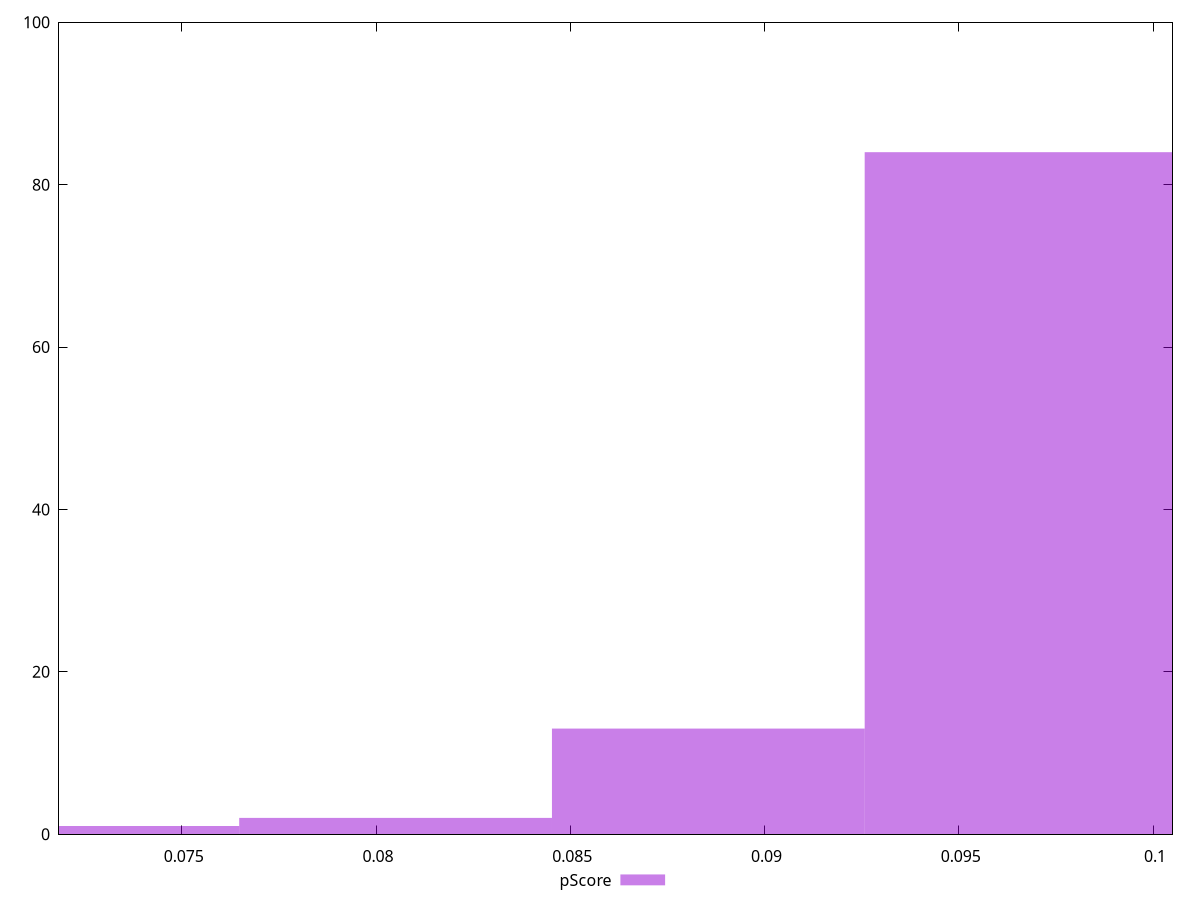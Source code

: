 reset

$pScore <<EOF
0.07245181764238927 1
0.08855222156292022 13
0.08050201960265474 2
0.0966024235231857 84
EOF

set key outside below
set boxwidth 0.008050201960265475
set xrange [0.07183813221732627:0.10050062080259625]
set yrange [0:100]
set trange [0:100]
set style fill transparent solid 0.5 noborder
set terminal svg size 640, 490 enhanced background rgb 'white'
set output "report_00019_2021-02-10T18-14-37.922Z//interactive/samples/pages/pScore/histogram.svg"

plot $pScore title "pScore" with boxes

reset
